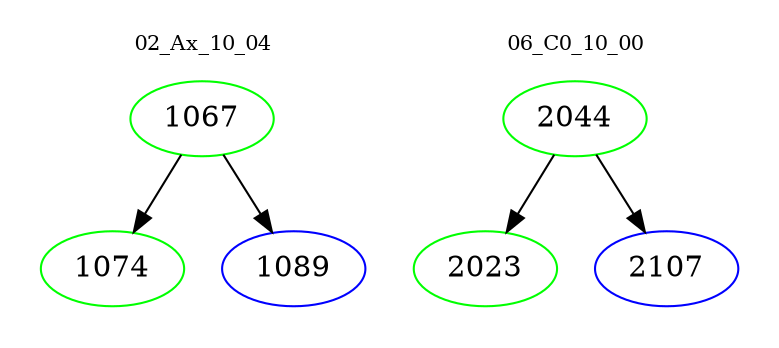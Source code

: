 digraph{
subgraph cluster_0 {
color = white
label = "02_Ax_10_04";
fontsize=10;
T0_1067 [label="1067", color="green"]
T0_1067 -> T0_1074 [color="black"]
T0_1074 [label="1074", color="green"]
T0_1067 -> T0_1089 [color="black"]
T0_1089 [label="1089", color="blue"]
}
subgraph cluster_1 {
color = white
label = "06_C0_10_00";
fontsize=10;
T1_2044 [label="2044", color="green"]
T1_2044 -> T1_2023 [color="black"]
T1_2023 [label="2023", color="green"]
T1_2044 -> T1_2107 [color="black"]
T1_2107 [label="2107", color="blue"]
}
}
